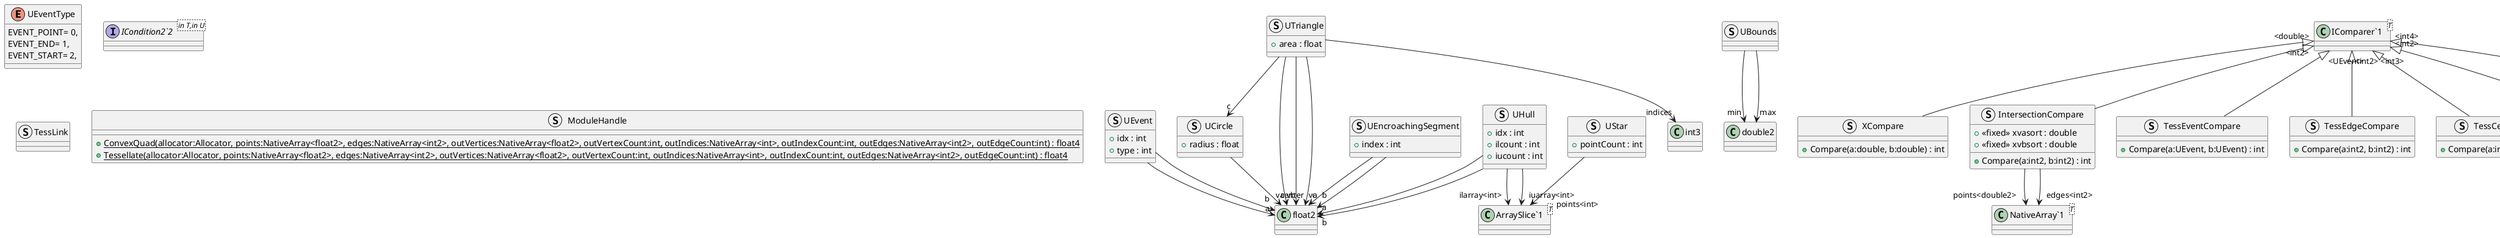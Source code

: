@startuml
enum UEventType {
    EVENT_POINT= 0,
    EVENT_END= 1,
    EVENT_START= 2,
}
struct UEvent {
    + idx : int
    + type : int
}
struct UHull {
    + idx : int
    + ilcount : int
    + iucount : int
}
struct UStar {
    + pointCount : int
}
struct UBounds {
}
struct UCircle {
    + radius : float
}
struct UTriangle {
    + area : float
}
struct UEncroachingSegment {
    + index : int
}
interface "ICondition2`2"<in T,in U> {
}
struct XCompare {
    + Compare(a:double, b:double) : int
}
struct IntersectionCompare {
    + <<fixed>> xvasort : double
    + <<fixed>> xvbsort : double
    + Compare(a:int2, b:int2) : int
}
struct TessEventCompare {
    + Compare(a:UEvent, b:UEvent) : int
}
struct TessEdgeCompare {
    + Compare(a:int2, b:int2) : int
}
struct TessCellCompare {
    + Compare(a:int3, b:int3) : int
}
struct TessJunctionCompare {
    + Compare(a:int2, b:int2) : int
}
struct DelaEdgeCompare {
    + Compare(a:int4, b:int4) : int
}
struct TessLink {
}
struct ModuleHandle {
    + {static} ConvexQuad(allocator:Allocator, points:NativeArray<float2>, edges:NativeArray<int2>, outVertices:NativeArray<float2>, outVertexCount:int, outIndices:NativeArray<int>, outIndexCount:int, outEdges:NativeArray<int2>, outEdgeCount:int) : float4
    + {static} Tessellate(allocator:Allocator, points:NativeArray<float2>, edges:NativeArray<int2>, outVertices:NativeArray<float2>, outVertexCount:int, outIndices:NativeArray<int>, outIndexCount:int, outEdges:NativeArray<int2>, outEdgeCount:int) : float4
}
class "ArraySlice`1"<T> {
}
class "IComparer`1"<T> {
}
class "NativeArray`1"<T> {
}
UEvent --> "a" float2
UEvent --> "b" float2
UHull --> "a" float2
UHull --> "b" float2
UHull --> "ilarray<int>" "ArraySlice`1"
UHull --> "iuarray<int>" "ArraySlice`1"
UStar --> "points<int>" "ArraySlice`1"
UBounds --> "min" double2
UBounds --> "max" double2
UCircle --> "center" float2
UTriangle --> "va" float2
UTriangle --> "vb" float2
UTriangle --> "vc" float2
UTriangle --> "c" UCircle
UTriangle --> "indices" int3
UEncroachingSegment --> "a" float2
UEncroachingSegment --> "b" float2
"IComparer`1" "<double>" <|-- XCompare
"IComparer`1" "<int2>" <|-- IntersectionCompare
IntersectionCompare --> "points<double2>" "NativeArray`1"
IntersectionCompare --> "edges<int2>" "NativeArray`1"
"IComparer`1" "<UEvent>" <|-- TessEventCompare
"IComparer`1" "<int2>" <|-- TessEdgeCompare
"IComparer`1" "<int3>" <|-- TessCellCompare
"IComparer`1" "<int2>" <|-- TessJunctionCompare
"IComparer`1" "<int4>" <|-- DelaEdgeCompare
@enduml
